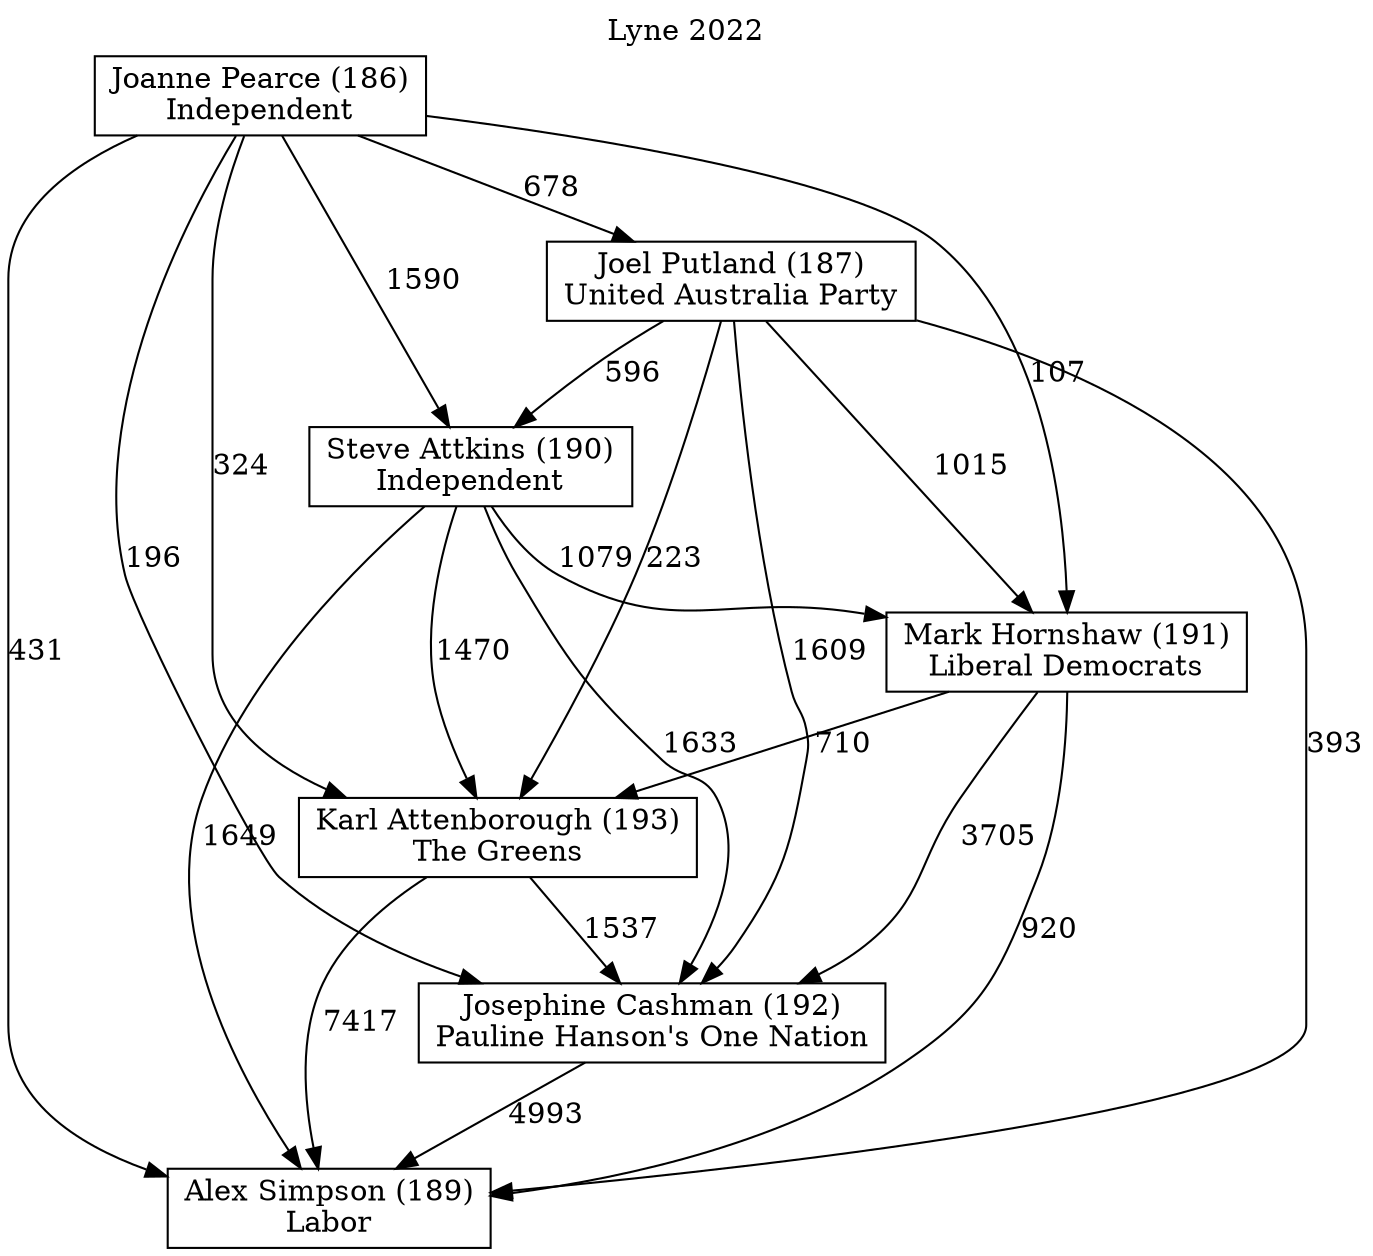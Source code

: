 // House preference flow
digraph "Alex Simpson (189)_Lyne_2022" {
	graph [label="Lyne 2022" labelloc=t mclimit=10]
	node [shape=box]
	"Steve Attkins (190)" [label="Steve Attkins (190)
Independent"]
	"Alex Simpson (189)" [label="Alex Simpson (189)
Labor"]
	"Joanne Pearce (186)" [label="Joanne Pearce (186)
Independent"]
	"Karl Attenborough (193)" [label="Karl Attenborough (193)
The Greens"]
	"Joel Putland (187)" [label="Joel Putland (187)
United Australia Party"]
	"Mark Hornshaw (191)" [label="Mark Hornshaw (191)
Liberal Democrats"]
	"Josephine Cashman (192)" [label="Josephine Cashman (192)
Pauline Hanson's One Nation"]
	"Josephine Cashman (192)" -> "Alex Simpson (189)" [label=4993]
	"Steve Attkins (190)" -> "Alex Simpson (189)" [label=1649]
	"Joanne Pearce (186)" -> "Karl Attenborough (193)" [label=324]
	"Joel Putland (187)" -> "Mark Hornshaw (191)" [label=1015]
	"Steve Attkins (190)" -> "Mark Hornshaw (191)" [label=1079]
	"Joel Putland (187)" -> "Steve Attkins (190)" [label=596]
	"Joanne Pearce (186)" -> "Mark Hornshaw (191)" [label=107]
	"Mark Hornshaw (191)" -> "Karl Attenborough (193)" [label=710]
	"Joel Putland (187)" -> "Josephine Cashman (192)" [label=1609]
	"Karl Attenborough (193)" -> "Alex Simpson (189)" [label=7417]
	"Joanne Pearce (186)" -> "Steve Attkins (190)" [label=1590]
	"Joel Putland (187)" -> "Alex Simpson (189)" [label=393]
	"Steve Attkins (190)" -> "Karl Attenborough (193)" [label=1470]
	"Joel Putland (187)" -> "Karl Attenborough (193)" [label=223]
	"Joanne Pearce (186)" -> "Joel Putland (187)" [label=678]
	"Joanne Pearce (186)" -> "Alex Simpson (189)" [label=431]
	"Mark Hornshaw (191)" -> "Josephine Cashman (192)" [label=3705]
	"Mark Hornshaw (191)" -> "Alex Simpson (189)" [label=920]
	"Karl Attenborough (193)" -> "Josephine Cashman (192)" [label=1537]
	"Steve Attkins (190)" -> "Josephine Cashman (192)" [label=1633]
	"Joanne Pearce (186)" -> "Josephine Cashman (192)" [label=196]
}
